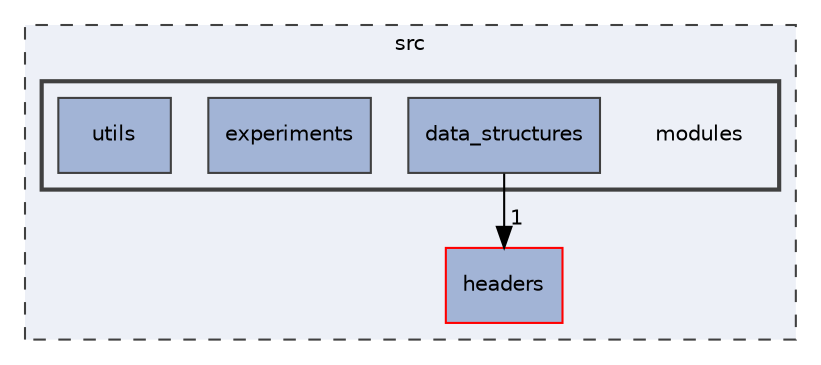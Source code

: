 digraph "src/modules"
{
 // LATEX_PDF_SIZE
  edge [fontname="Helvetica",fontsize="10",labelfontname="Helvetica",labelfontsize="10"];
  node [fontname="Helvetica",fontsize="10",shape=record];
  compound=true
  subgraph clusterdir_68267d1309a1af8e8297ef4c3efbcdba {
    graph [ bgcolor="#edf0f7", pencolor="grey25", style="filled,dashed,", label="src", fontname="Helvetica", fontsize="10", URL="dir_68267d1309a1af8e8297ef4c3efbcdba.html"]
  dir_d0381950fc41278198232cb047ffc1f9 [shape=box, label="headers", style="filled,", fillcolor="#a2b4d6", color="red", URL="dir_d0381950fc41278198232cb047ffc1f9.html"];
  subgraph clusterdir_ddb4d7e95cc2d6c8e1ade10a20d7247d {
    graph [ bgcolor="#edf0f7", pencolor="grey25", style="filled,bold,", label="", fontname="Helvetica", fontsize="10", URL="dir_ddb4d7e95cc2d6c8e1ade10a20d7247d.html"]
    dir_ddb4d7e95cc2d6c8e1ade10a20d7247d [shape=plaintext, label="modules"];
  dir_ad692fca60ec15013bd9ac5ec0354c3d [shape=box, label="data_structures", style="filled,", fillcolor="#a2b4d6", color="grey25", URL="dir_ad692fca60ec15013bd9ac5ec0354c3d.html"];
  dir_4d7b1f0900d308a8ad8ac87fe65a53b9 [shape=box, label="experiments", style="filled,", fillcolor="#a2b4d6", color="grey25", URL="dir_4d7b1f0900d308a8ad8ac87fe65a53b9.html"];
  dir_b0d57db64b1ea5a5c154e45019776ada [shape=box, label="utils", style="filled,", fillcolor="#a2b4d6", color="grey25", URL="dir_b0d57db64b1ea5a5c154e45019776ada.html"];
  }
  }
  dir_ad692fca60ec15013bd9ac5ec0354c3d->dir_d0381950fc41278198232cb047ffc1f9 [headlabel="1", labeldistance=1.5 headhref="dir_000001_000003.html"];
}
